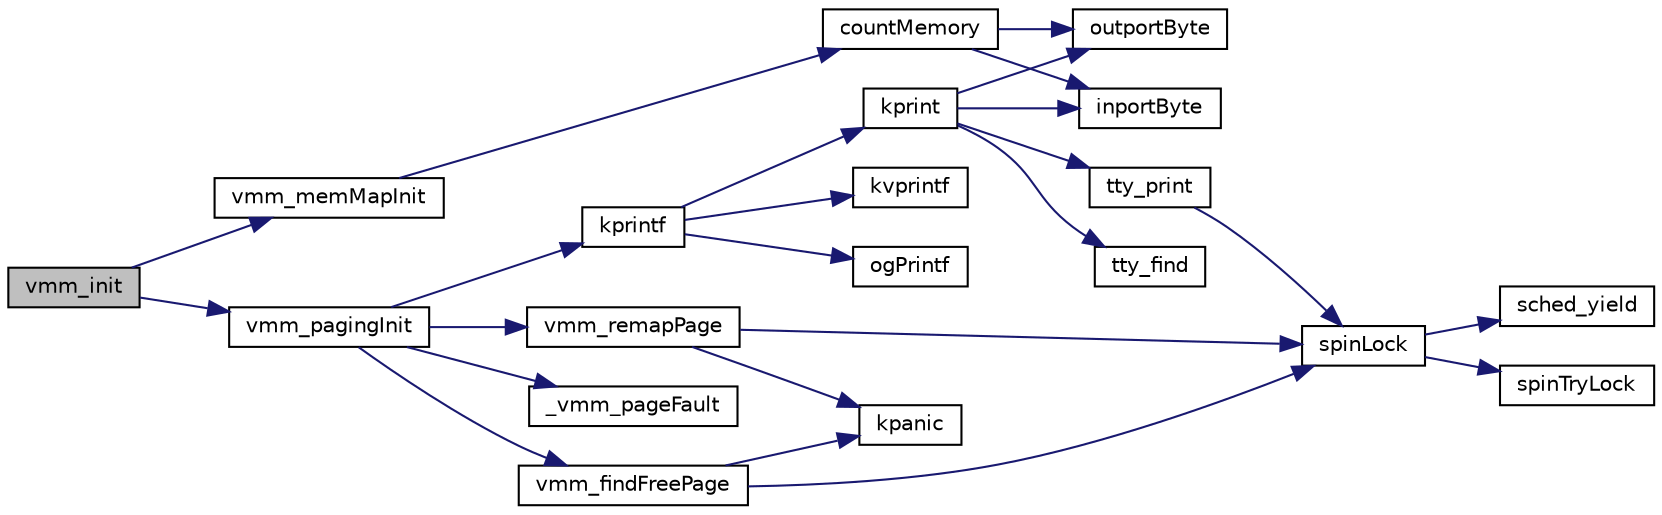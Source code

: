 digraph "vmm_init"
{
 // LATEX_PDF_SIZE
  edge [fontname="Helvetica",fontsize="10",labelfontname="Helvetica",labelfontsize="10"];
  node [fontname="Helvetica",fontsize="10",shape=record];
  rankdir="LR";
  Node1 [label="vmm_init",height=0.2,width=0.4,color="black", fillcolor="grey75", style="filled", fontcolor="black",tooltip=" "];
  Node1 -> Node2 [color="midnightblue",fontsize="10",style="solid",fontname="Helvetica"];
  Node2 [label="vmm_memMapInit",height=0.2,width=0.4,color="black", fillcolor="white", style="filled",URL="$vmm_8h.html#a4fc8ad0b76f4382b01c4a0e53529750c",tooltip=" "];
  Node2 -> Node3 [color="midnightblue",fontsize="10",style="solid",fontname="Helvetica"];
  Node3 [label="countMemory",height=0.2,width=0.4,color="black", fillcolor="white", style="filled",URL="$vmm__memory_8c.html#a1a89fbc2f80ca828332c5ef31801faa3",tooltip=" "];
  Node3 -> Node4 [color="midnightblue",fontsize="10",style="solid",fontname="Helvetica"];
  Node4 [label="inportByte",height=0.2,width=0.4,color="black", fillcolor="white", style="filled",URL="$io_8h.html#a77b934268de1b3ecdcf3f275413b3108",tooltip="input one byte from specified port"];
  Node3 -> Node5 [color="midnightblue",fontsize="10",style="solid",fontname="Helvetica"];
  Node5 [label="outportByte",height=0.2,width=0.4,color="black", fillcolor="white", style="filled",URL="$io_8h.html#a8acc1a06073db2e7b92ffbd00fbd0cf1",tooltip="outputut one byte to specified port"];
  Node1 -> Node6 [color="midnightblue",fontsize="10",style="solid",fontname="Helvetica"];
  Node6 [label="vmm_pagingInit",height=0.2,width=0.4,color="black", fillcolor="white", style="filled",URL="$paging_8h.html#af47a45e3f0802f5aac053808127aaaf1",tooltip=" "];
  Node6 -> Node7 [color="midnightblue",fontsize="10",style="solid",fontname="Helvetica"];
  Node7 [label="_vmm_pageFault",height=0.2,width=0.4,color="black", fillcolor="white", style="filled",URL="$paging_8h.html#a15b43ccb21abdb9e0a41acb82b260a99",tooltip=" "];
  Node6 -> Node8 [color="midnightblue",fontsize="10",style="solid",fontname="Helvetica"];
  Node8 [label="kprintf",height=0.2,width=0.4,color="black", fillcolor="white", style="filled",URL="$kprintf_8h.html#a20b56810edb62a6fe59917015c30848f",tooltip=" "];
  Node8 -> Node9 [color="midnightblue",fontsize="10",style="solid",fontname="Helvetica"];
  Node9 [label="kprint",height=0.2,width=0.4,color="black", fillcolor="white", style="filled",URL="$video_8h.html#a5429378b96a24fadfd2d1f8d777eb95a",tooltip=" "];
  Node9 -> Node4 [color="midnightblue",fontsize="10",style="solid",fontname="Helvetica"];
  Node9 -> Node5 [color="midnightblue",fontsize="10",style="solid",fontname="Helvetica"];
  Node9 -> Node10 [color="midnightblue",fontsize="10",style="solid",fontname="Helvetica"];
  Node10 [label="tty_find",height=0.2,width=0.4,color="black", fillcolor="white", style="filled",URL="$tty_8h.html#a4f96ccac7e60296ef496008d8cbed0ff",tooltip=" "];
  Node9 -> Node11 [color="midnightblue",fontsize="10",style="solid",fontname="Helvetica"];
  Node11 [label="tty_print",height=0.2,width=0.4,color="black", fillcolor="white", style="filled",URL="$tty_8h.html#ad96f57a7c113d3cfa76ee5fed6de33c0",tooltip=" "];
  Node11 -> Node12 [color="midnightblue",fontsize="10",style="solid",fontname="Helvetica"];
  Node12 [label="spinLock",height=0.2,width=0.4,color="black", fillcolor="white", style="filled",URL="$armv6_2spinlock_8c.html#a71f03d2ba55111c715b6068254847a53",tooltip=" "];
  Node12 -> Node13 [color="midnightblue",fontsize="10",style="solid",fontname="Helvetica"];
  Node13 [label="sched_yield",height=0.2,width=0.4,color="black", fillcolor="white", style="filled",URL="$armv6_2sched_8c.html#a08933fe6d593a1c78b9080359f15a0b7",tooltip=" "];
  Node12 -> Node14 [color="midnightblue",fontsize="10",style="solid",fontname="Helvetica"];
  Node14 [label="spinTryLock",height=0.2,width=0.4,color="black", fillcolor="white", style="filled",URL="$armv6_2spinlock_8c.html#a740766af5da58616f700fffab6768a78",tooltip=" "];
  Node8 -> Node15 [color="midnightblue",fontsize="10",style="solid",fontname="Helvetica"];
  Node15 [label="kvprintf",height=0.2,width=0.4,color="black", fillcolor="white", style="filled",URL="$kprintf_8c.html#a3093cdac4668a4ccffdd7f77270888b7",tooltip=" "];
  Node8 -> Node16 [color="midnightblue",fontsize="10",style="solid",fontname="Helvetica"];
  Node16 [label="ogPrintf",height=0.2,width=0.4,color="black", fillcolor="white", style="filled",URL="$kprintf_8h.html#a3b4a66bf1f6583e65660f281b6014aa1",tooltip=" "];
  Node6 -> Node17 [color="midnightblue",fontsize="10",style="solid",fontname="Helvetica"];
  Node17 [label="vmm_findFreePage",height=0.2,width=0.4,color="black", fillcolor="white", style="filled",URL="$vmm_8h.html#ab8e4e189a7b1df2a03072ce5b75c89fe",tooltip=" "];
  Node17 -> Node18 [color="midnightblue",fontsize="10",style="solid",fontname="Helvetica"];
  Node18 [label="kpanic",height=0.2,width=0.4,color="black", fillcolor="white", style="filled",URL="$armv6_2kpanic_8c.html#adb9a182aa071791a306163d50d653deb",tooltip="print panic message and halt system"];
  Node17 -> Node12 [color="midnightblue",fontsize="10",style="solid",fontname="Helvetica"];
  Node6 -> Node19 [color="midnightblue",fontsize="10",style="solid",fontname="Helvetica"];
  Node19 [label="vmm_remapPage",height=0.2,width=0.4,color="black", fillcolor="white", style="filled",URL="$paging_8c.html#ad6c3897473d837504f3d1415fb8ab796",tooltip=" "];
  Node19 -> Node18 [color="midnightblue",fontsize="10",style="solid",fontname="Helvetica"];
  Node19 -> Node12 [color="midnightblue",fontsize="10",style="solid",fontname="Helvetica"];
}
